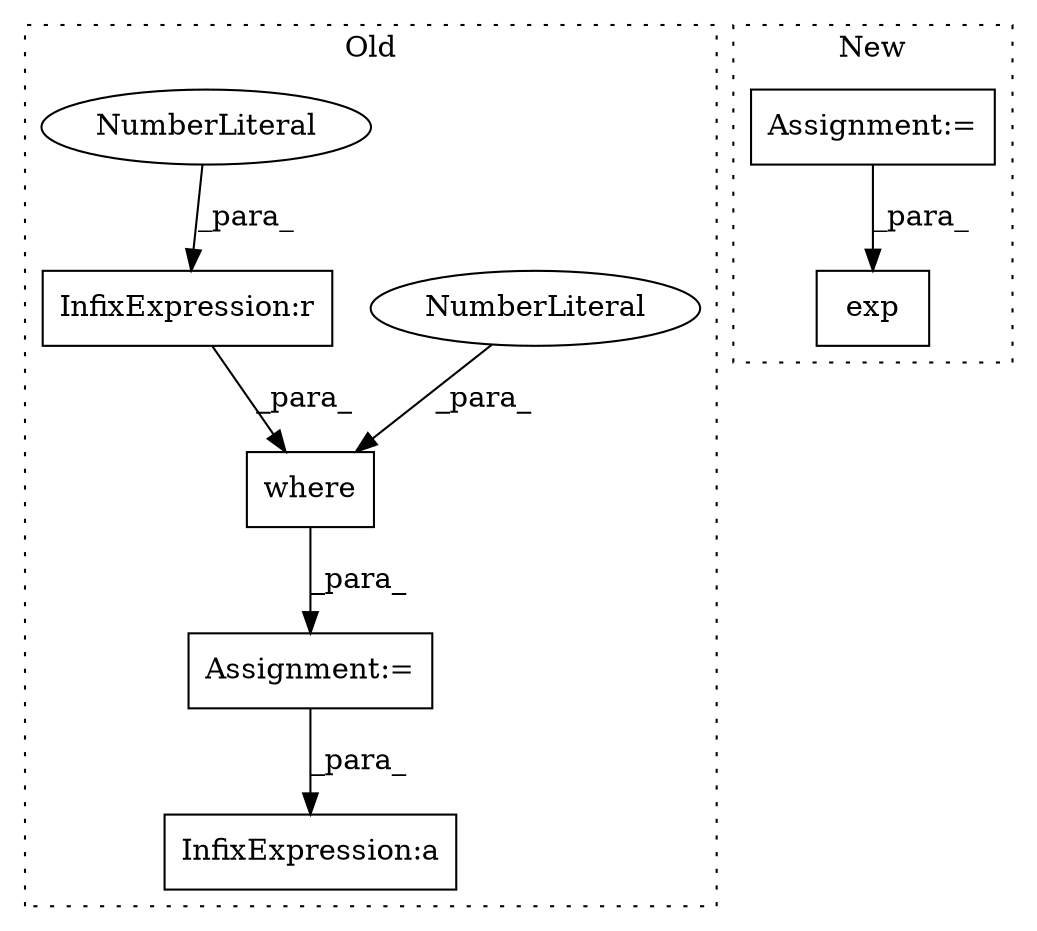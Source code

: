 digraph G {
subgraph cluster0 {
1 [label="where" a="32" s="1513,1543" l="6,1" shape="box"];
3 [label="Assignment:=" a="7" s="1506" l="1" shape="box"];
4 [label="InfixExpression:a" a="27" s="1750" l="3" shape="box"];
5 [label="NumberLiteral" a="34" s="1530" l="7" shape="ellipse"];
6 [label="InfixExpression:r" a="27" s="1524" l="4" shape="box"];
7 [label="NumberLiteral" a="34" s="1528" l="1" shape="ellipse"];
label = "Old";
style="dotted";
}
subgraph cluster1 {
2 [label="exp" a="32" s="2307,2320" l="4,1" shape="box"];
8 [label="Assignment:=" a="7" s="1983" l="1" shape="box"];
label = "New";
style="dotted";
}
1 -> 3 [label="_para_"];
3 -> 4 [label="_para_"];
5 -> 1 [label="_para_"];
6 -> 1 [label="_para_"];
7 -> 6 [label="_para_"];
8 -> 2 [label="_para_"];
}